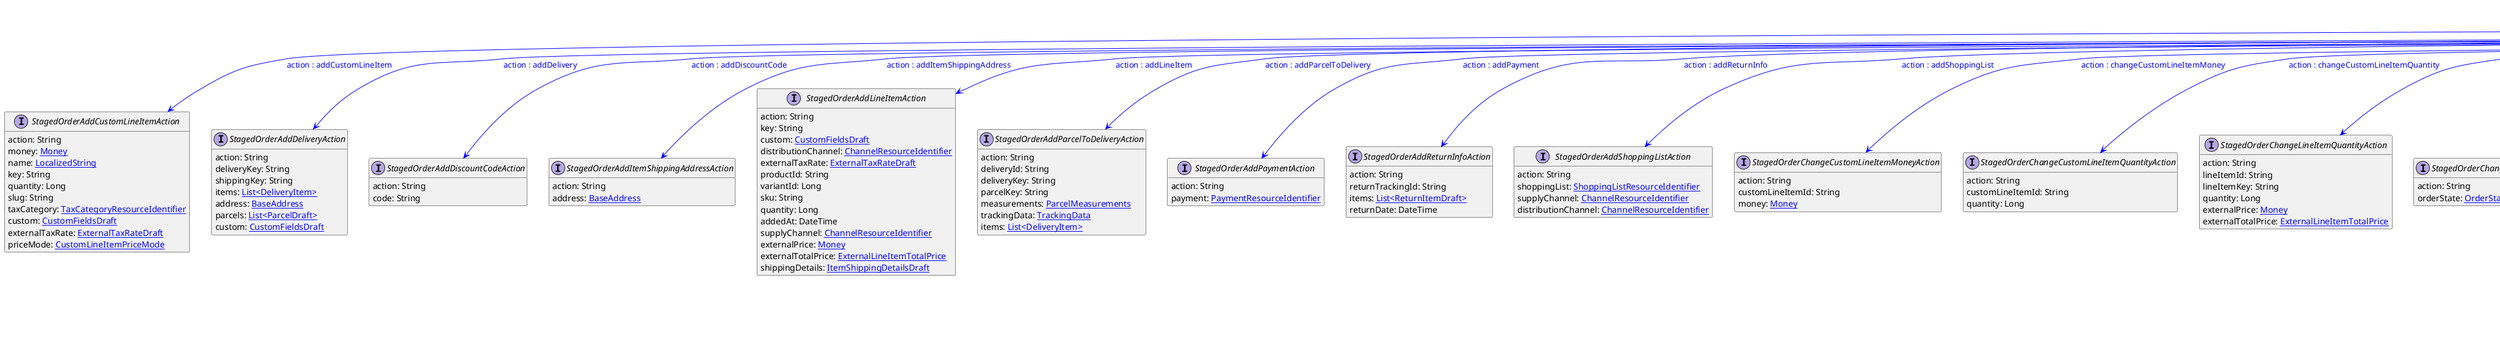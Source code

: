 @startuml

hide empty fields
hide empty methods
legend
|= |= line |
|<back:black>   </back>| inheritance |
|<back:green>   </back>| property reference |
|<back:blue>   </back>| discriminated class |
endlegend
interface StagedOrderUpdateAction [[StagedOrderUpdateAction.svg]]  {
    action: String
}


interface StagedOrderAddCustomLineItemAction [[StagedOrderAddCustomLineItemAction.svg]]  {
    action: String
    money: [[Money.svg Money]]
    name: [[LocalizedString.svg LocalizedString]]
    key: String
    quantity: Long
    slug: String
    taxCategory: [[TaxCategoryResourceIdentifier.svg TaxCategoryResourceIdentifier]]
    custom: [[CustomFieldsDraft.svg CustomFieldsDraft]]
    externalTaxRate: [[ExternalTaxRateDraft.svg ExternalTaxRateDraft]]
    priceMode: [[CustomLineItemPriceMode.svg CustomLineItemPriceMode]]
}
interface StagedOrderAddDeliveryAction [[StagedOrderAddDeliveryAction.svg]]  {
    action: String
    deliveryKey: String
    shippingKey: String
    items: [[DeliveryItem.svg List<DeliveryItem>]]
    address: [[BaseAddress.svg BaseAddress]]
    parcels: [[ParcelDraft.svg List<ParcelDraft>]]
    custom: [[CustomFieldsDraft.svg CustomFieldsDraft]]
}
interface StagedOrderAddDiscountCodeAction [[StagedOrderAddDiscountCodeAction.svg]]  {
    action: String
    code: String
}
interface StagedOrderAddItemShippingAddressAction [[StagedOrderAddItemShippingAddressAction.svg]]  {
    action: String
    address: [[BaseAddress.svg BaseAddress]]
}
interface StagedOrderAddLineItemAction [[StagedOrderAddLineItemAction.svg]]  {
    action: String
    key: String
    custom: [[CustomFieldsDraft.svg CustomFieldsDraft]]
    distributionChannel: [[ChannelResourceIdentifier.svg ChannelResourceIdentifier]]
    externalTaxRate: [[ExternalTaxRateDraft.svg ExternalTaxRateDraft]]
    productId: String
    variantId: Long
    sku: String
    quantity: Long
    addedAt: DateTime
    supplyChannel: [[ChannelResourceIdentifier.svg ChannelResourceIdentifier]]
    externalPrice: [[Money.svg Money]]
    externalTotalPrice: [[ExternalLineItemTotalPrice.svg ExternalLineItemTotalPrice]]
    shippingDetails: [[ItemShippingDetailsDraft.svg ItemShippingDetailsDraft]]
}
interface StagedOrderAddParcelToDeliveryAction [[StagedOrderAddParcelToDeliveryAction.svg]]  {
    action: String
    deliveryId: String
    deliveryKey: String
    parcelKey: String
    measurements: [[ParcelMeasurements.svg ParcelMeasurements]]
    trackingData: [[TrackingData.svg TrackingData]]
    items: [[DeliveryItem.svg List<DeliveryItem>]]
}
interface StagedOrderAddPaymentAction [[StagedOrderAddPaymentAction.svg]]  {
    action: String
    payment: [[PaymentResourceIdentifier.svg PaymentResourceIdentifier]]
}
interface StagedOrderAddReturnInfoAction [[StagedOrderAddReturnInfoAction.svg]]  {
    action: String
    returnTrackingId: String
    items: [[ReturnItemDraft.svg List<ReturnItemDraft>]]
    returnDate: DateTime
}
interface StagedOrderAddShoppingListAction [[StagedOrderAddShoppingListAction.svg]]  {
    action: String
    shoppingList: [[ShoppingListResourceIdentifier.svg ShoppingListResourceIdentifier]]
    supplyChannel: [[ChannelResourceIdentifier.svg ChannelResourceIdentifier]]
    distributionChannel: [[ChannelResourceIdentifier.svg ChannelResourceIdentifier]]
}
interface StagedOrderChangeCustomLineItemMoneyAction [[StagedOrderChangeCustomLineItemMoneyAction.svg]]  {
    action: String
    customLineItemId: String
    money: [[Money.svg Money]]
}
interface StagedOrderChangeCustomLineItemQuantityAction [[StagedOrderChangeCustomLineItemQuantityAction.svg]]  {
    action: String
    customLineItemId: String
    quantity: Long
}
interface StagedOrderChangeLineItemQuantityAction [[StagedOrderChangeLineItemQuantityAction.svg]]  {
    action: String
    lineItemId: String
    lineItemKey: String
    quantity: Long
    externalPrice: [[Money.svg Money]]
    externalTotalPrice: [[ExternalLineItemTotalPrice.svg ExternalLineItemTotalPrice]]
}
interface StagedOrderChangeOrderStateAction [[StagedOrderChangeOrderStateAction.svg]]  {
    action: String
    orderState: [[OrderState.svg OrderState]]
}
interface StagedOrderChangePaymentStateAction [[StagedOrderChangePaymentStateAction.svg]]  {
    action: String
    paymentState: [[PaymentState.svg PaymentState]]
}
interface StagedOrderChangeShipmentStateAction [[StagedOrderChangeShipmentStateAction.svg]]  {
    action: String
    shipmentState: [[ShipmentState.svg ShipmentState]]
}
interface StagedOrderChangeTaxCalculationModeAction [[StagedOrderChangeTaxCalculationModeAction.svg]]  {
    action: String
    taxCalculationMode: [[TaxCalculationMode.svg TaxCalculationMode]]
}
interface StagedOrderChangeTaxModeAction [[StagedOrderChangeTaxModeAction.svg]]  {
    action: String
    taxMode: [[TaxMode.svg TaxMode]]
}
interface StagedOrderChangeTaxRoundingModeAction [[StagedOrderChangeTaxRoundingModeAction.svg]]  {
    action: String
    taxRoundingMode: [[RoundingMode.svg RoundingMode]]
}
interface StagedOrderImportCustomLineItemStateAction [[StagedOrderImportCustomLineItemStateAction.svg]]  {
    action: String
    customLineItemId: String
    state: [[ItemState.svg List<ItemState>]]
}
interface StagedOrderImportLineItemStateAction [[StagedOrderImportLineItemStateAction.svg]]  {
    action: String
    lineItemId: String
    state: [[ItemState.svg List<ItemState>]]
}
interface StagedOrderRemoveCustomLineItemAction [[StagedOrderRemoveCustomLineItemAction.svg]]  {
    action: String
    customLineItemId: String
}
interface StagedOrderRemoveDeliveryAction [[StagedOrderRemoveDeliveryAction.svg]]  {
    action: String
    deliveryId: String
    deliveryKey: String
}
interface StagedOrderRemoveDiscountCodeAction [[StagedOrderRemoveDiscountCodeAction.svg]]  {
    action: String
    discountCode: [[DiscountCodeReference.svg DiscountCodeReference]]
}
interface StagedOrderRemoveItemShippingAddressAction [[StagedOrderRemoveItemShippingAddressAction.svg]]  {
    action: String
    addressKey: String
}
interface StagedOrderRemoveLineItemAction [[StagedOrderRemoveLineItemAction.svg]]  {
    action: String
    lineItemId: String
    lineItemKey: String
    quantity: Long
    externalPrice: [[Money.svg Money]]
    externalTotalPrice: [[ExternalLineItemTotalPrice.svg ExternalLineItemTotalPrice]]
    shippingDetailsToRemove: [[ItemShippingDetailsDraft.svg ItemShippingDetailsDraft]]
}
interface StagedOrderRemoveParcelFromDeliveryAction [[StagedOrderRemoveParcelFromDeliveryAction.svg]]  {
    action: String
    parcelId: String
    parcelKey: String
}
interface StagedOrderRemovePaymentAction [[StagedOrderRemovePaymentAction.svg]]  {
    action: String
    payment: [[PaymentResourceIdentifier.svg PaymentResourceIdentifier]]
}
interface StagedOrderSetBillingAddressAction [[StagedOrderSetBillingAddressAction.svg]]  {
    action: String
    address: [[BaseAddress.svg BaseAddress]]
}
interface StagedOrderSetBillingAddressCustomFieldAction [[StagedOrderSetBillingAddressCustomFieldAction.svg]]  {
    action: String
    name: String
    value: [[Object.svg Object]]
}
interface StagedOrderSetBillingAddressCustomTypeAction [[StagedOrderSetBillingAddressCustomTypeAction.svg]]  {
    action: String
    type: [[TypeResourceIdentifier.svg TypeResourceIdentifier]]
    fields: [[FieldContainer.svg FieldContainer]]
}
interface StagedOrderSetCountryAction [[StagedOrderSetCountryAction.svg]]  {
    action: String
    country: String
}
interface StagedOrderSetCustomFieldAction [[StagedOrderSetCustomFieldAction.svg]]  {
    action: String
    name: String
    value: [[Object.svg Object]]
}
interface StagedOrderSetCustomLineItemCustomFieldAction [[StagedOrderSetCustomLineItemCustomFieldAction.svg]]  {
    action: String
    customLineItemId: String
    name: String
    value: [[Object.svg Object]]
}
interface StagedOrderSetCustomLineItemCustomTypeAction [[StagedOrderSetCustomLineItemCustomTypeAction.svg]]  {
    action: String
    customLineItemId: String
    type: [[TypeResourceIdentifier.svg TypeResourceIdentifier]]
    fields: [[FieldContainer.svg FieldContainer]]
}
interface StagedOrderSetCustomLineItemShippingDetailsAction [[StagedOrderSetCustomLineItemShippingDetailsAction.svg]]  {
    action: String
    customLineItemId: String
    shippingDetails: [[ItemShippingDetailsDraft.svg ItemShippingDetailsDraft]]
}
interface StagedOrderSetCustomLineItemTaxAmountAction [[StagedOrderSetCustomLineItemTaxAmountAction.svg]]  {
    action: String
    customLineItemId: String
    externalTaxAmount: [[ExternalTaxAmountDraft.svg ExternalTaxAmountDraft]]
}
interface StagedOrderSetCustomLineItemTaxRateAction [[StagedOrderSetCustomLineItemTaxRateAction.svg]]  {
    action: String
    customLineItemId: String
    externalTaxRate: [[ExternalTaxRateDraft.svg ExternalTaxRateDraft]]
}
interface StagedOrderSetCustomShippingMethodAction [[StagedOrderSetCustomShippingMethodAction.svg]]  {
    action: String
    shippingMethodName: String
    shippingRate: [[ShippingRateDraft.svg ShippingRateDraft]]
    taxCategory: [[TaxCategoryResourceIdentifier.svg TaxCategoryResourceIdentifier]]
    externalTaxRate: [[ExternalTaxRateDraft.svg ExternalTaxRateDraft]]
}
interface StagedOrderSetCustomTypeAction [[StagedOrderSetCustomTypeAction.svg]]  {
    action: String
    type: [[TypeResourceIdentifier.svg TypeResourceIdentifier]]
    fields: [[FieldContainer.svg FieldContainer]]
}
interface StagedOrderSetCustomerEmailAction [[StagedOrderSetCustomerEmailAction.svg]]  {
    action: String
    email: String
}
interface StagedOrderSetCustomerGroupAction [[StagedOrderSetCustomerGroupAction.svg]]  {
    action: String
    customerGroup: [[CustomerGroupResourceIdentifier.svg CustomerGroupResourceIdentifier]]
}
interface StagedOrderSetCustomerIdAction [[StagedOrderSetCustomerIdAction.svg]]  {
    action: String
    customerId: String
}
interface StagedOrderSetDeliveryAddressAction [[StagedOrderSetDeliveryAddressAction.svg]]  {
    action: String
    deliveryId: String
    deliveryKey: String
    address: [[BaseAddress.svg BaseAddress]]
}
interface StagedOrderSetDeliveryAddressCustomFieldAction [[StagedOrderSetDeliveryAddressCustomFieldAction.svg]]  {
    action: String
    deliveryId: String
    deliveryKey: String
    name: String
    value: [[Object.svg Object]]
}
interface StagedOrderSetDeliveryAddressCustomTypeAction [[StagedOrderSetDeliveryAddressCustomTypeAction.svg]]  {
    action: String
    deliveryId: String
    deliveryKey: String
    type: [[TypeResourceIdentifier.svg TypeResourceIdentifier]]
    fields: [[FieldContainer.svg FieldContainer]]
}
interface StagedOrderSetDeliveryCustomFieldAction [[StagedOrderSetDeliveryCustomFieldAction.svg]]  {
    action: String
    deliveryId: String
    deliveryKey: String
    name: String
    value: [[Object.svg Object]]
}
interface StagedOrderSetDeliveryCustomTypeAction [[StagedOrderSetDeliveryCustomTypeAction.svg]]  {
    action: String
    deliveryId: String
    deliveryKey: String
    type: [[TypeResourceIdentifier.svg TypeResourceIdentifier]]
    fields: [[FieldContainer.svg FieldContainer]]
}
interface StagedOrderSetDeliveryItemsAction [[StagedOrderSetDeliveryItemsAction.svg]]  {
    action: String
    deliveryId: String
    deliveryKey: String
    items: [[DeliveryItem.svg List<DeliveryItem>]]
}
interface StagedOrderSetItemShippingAddressCustomFieldAction [[StagedOrderSetItemShippingAddressCustomFieldAction.svg]]  {
    action: String
    addressKey: String
    name: String
    value: [[Object.svg Object]]
}
interface StagedOrderSetItemShippingAddressCustomTypeAction [[StagedOrderSetItemShippingAddressCustomTypeAction.svg]]  {
    action: String
    addressKey: String
    type: [[TypeResourceIdentifier.svg TypeResourceIdentifier]]
    fields: [[FieldContainer.svg FieldContainer]]
}
interface StagedOrderSetLineItemCustomFieldAction [[StagedOrderSetLineItemCustomFieldAction.svg]]  {
    action: String
    lineItemId: String
    lineItemKey: String
    name: String
    value: [[Object.svg Object]]
}
interface StagedOrderSetLineItemCustomTypeAction [[StagedOrderSetLineItemCustomTypeAction.svg]]  {
    action: String
    lineItemId: String
    lineItemKey: String
    type: [[TypeResourceIdentifier.svg TypeResourceIdentifier]]
    fields: [[FieldContainer.svg FieldContainer]]
}
interface StagedOrderSetLineItemDistributionChannelAction [[StagedOrderSetLineItemDistributionChannelAction.svg]]  {
    action: String
    lineItemId: String
    lineItemKey: String
    distributionChannel: [[ChannelResourceIdentifier.svg ChannelResourceIdentifier]]
}
interface StagedOrderSetLineItemPriceAction [[StagedOrderSetLineItemPriceAction.svg]]  {
    action: String
    lineItemId: String
    lineItemKey: String
    externalPrice: [[Money.svg Money]]
}
interface StagedOrderSetLineItemShippingDetailsAction [[StagedOrderSetLineItemShippingDetailsAction.svg]]  {
    action: String
    lineItemId: String
    lineItemKey: String
    shippingDetails: [[ItemShippingDetailsDraft.svg ItemShippingDetailsDraft]]
}
interface StagedOrderSetLineItemTaxAmountAction [[StagedOrderSetLineItemTaxAmountAction.svg]]  {
    action: String
    lineItemId: String
    lineItemKey: String
    externalTaxAmount: [[ExternalTaxAmountDraft.svg ExternalTaxAmountDraft]]
    shippingKey: String
}
interface StagedOrderSetLineItemTaxRateAction [[StagedOrderSetLineItemTaxRateAction.svg]]  {
    action: String
    lineItemId: String
    lineItemKey: String
    externalTaxRate: [[ExternalTaxRateDraft.svg ExternalTaxRateDraft]]
    shippingKey: String
}
interface StagedOrderSetLineItemTotalPriceAction [[StagedOrderSetLineItemTotalPriceAction.svg]]  {
    action: String
    lineItemId: String
    lineItemKey: String
    externalTotalPrice: [[ExternalLineItemTotalPrice.svg ExternalLineItemTotalPrice]]
}
interface StagedOrderSetLocaleAction [[StagedOrderSetLocaleAction.svg]]  {
    action: String
    locale: String
}
interface StagedOrderSetOrderNumberAction [[StagedOrderSetOrderNumberAction.svg]]  {
    action: String
    orderNumber: String
}
interface StagedOrderSetOrderTotalTaxAction [[StagedOrderSetOrderTotalTaxAction.svg]]  {
    action: String
    externalTotalGross: [[Money.svg Money]]
    externalTaxPortions: [[TaxPortionDraft.svg List<TaxPortionDraft>]]
}
interface StagedOrderSetParcelCustomFieldAction [[StagedOrderSetParcelCustomFieldAction.svg]]  {
    action: String
    parcelId: String
    parcelKey: String
    name: String
    value: [[Object.svg Object]]
}
interface StagedOrderSetParcelCustomTypeAction [[StagedOrderSetParcelCustomTypeAction.svg]]  {
    action: String
    parcelId: String
    parcelKey: String
    type: [[TypeResourceIdentifier.svg TypeResourceIdentifier]]
    fields: [[FieldContainer.svg FieldContainer]]
}
interface StagedOrderSetParcelItemsAction [[StagedOrderSetParcelItemsAction.svg]]  {
    action: String
    parcelId: String
    parcelKey: String
    items: [[DeliveryItem.svg List<DeliveryItem>]]
}
interface StagedOrderSetParcelMeasurementsAction [[StagedOrderSetParcelMeasurementsAction.svg]]  {
    action: String
    parcelId: String
    parcelKey: String
    measurements: [[ParcelMeasurements.svg ParcelMeasurements]]
}
interface StagedOrderSetParcelTrackingDataAction [[StagedOrderSetParcelTrackingDataAction.svg]]  {
    action: String
    parcelId: String
    parcelKey: String
    trackingData: [[TrackingData.svg TrackingData]]
}
interface StagedOrderSetPurchaseOrderNumberAction [[StagedOrderSetPurchaseOrderNumberAction.svg]]  {
    action: String
    purchaseOrderNumber: String
}
interface StagedOrderSetReturnInfoAction [[StagedOrderSetReturnInfoAction.svg]]  {
    action: String
    items: [[ReturnInfoDraft.svg List<ReturnInfoDraft>]]
}
interface StagedOrderSetReturnItemCustomFieldAction [[StagedOrderSetReturnItemCustomFieldAction.svg]]  {
    action: String
    returnItemId: String
    name: String
    value: [[Object.svg Object]]
}
interface StagedOrderSetReturnItemCustomTypeAction [[StagedOrderSetReturnItemCustomTypeAction.svg]]  {
    action: String
    returnItemId: String
    type: [[TypeResourceIdentifier.svg TypeResourceIdentifier]]
    fields: [[FieldContainer.svg FieldContainer]]
}
interface StagedOrderSetReturnPaymentStateAction [[StagedOrderSetReturnPaymentStateAction.svg]]  {
    action: String
    returnItemId: String
    paymentState: [[ReturnPaymentState.svg ReturnPaymentState]]
}
interface StagedOrderSetReturnShipmentStateAction [[StagedOrderSetReturnShipmentStateAction.svg]]  {
    action: String
    returnItemId: String
    shipmentState: [[ReturnShipmentState.svg ReturnShipmentState]]
}
interface StagedOrderSetShippingAddressAction [[StagedOrderSetShippingAddressAction.svg]]  {
    action: String
    address: [[BaseAddress.svg BaseAddress]]
}
interface StagedOrderSetShippingAddressAndCustomShippingMethodAction [[StagedOrderSetShippingAddressAndCustomShippingMethodAction.svg]]  {
    action: String
    address: [[BaseAddress.svg BaseAddress]]
    shippingMethodName: String
    shippingRate: [[ShippingRateDraft.svg ShippingRateDraft]]
    taxCategory: [[TaxCategoryResourceIdentifier.svg TaxCategoryResourceIdentifier]]
    externalTaxRate: [[ExternalTaxRateDraft.svg ExternalTaxRateDraft]]
}
interface StagedOrderSetShippingAddressAndShippingMethodAction [[StagedOrderSetShippingAddressAndShippingMethodAction.svg]]  {
    action: String
    address: [[BaseAddress.svg BaseAddress]]
    shippingMethod: [[ShippingMethodResourceIdentifier.svg ShippingMethodResourceIdentifier]]
    externalTaxRate: [[ExternalTaxRateDraft.svg ExternalTaxRateDraft]]
}
interface StagedOrderSetShippingAddressCustomFieldAction [[StagedOrderSetShippingAddressCustomFieldAction.svg]]  {
    action: String
    name: String
    value: [[Object.svg Object]]
}
interface StagedOrderSetShippingAddressCustomTypeAction [[StagedOrderSetShippingAddressCustomTypeAction.svg]]  {
    action: String
    type: [[TypeResourceIdentifier.svg TypeResourceIdentifier]]
    fields: [[FieldContainer.svg FieldContainer]]
}
interface StagedOrderSetShippingMethodAction [[StagedOrderSetShippingMethodAction.svg]]  {
    action: String
    shippingMethod: [[ShippingMethodResourceIdentifier.svg ShippingMethodResourceIdentifier]]
    externalTaxRate: [[ExternalTaxRateDraft.svg ExternalTaxRateDraft]]
}
interface StagedOrderSetShippingMethodTaxAmountAction [[StagedOrderSetShippingMethodTaxAmountAction.svg]]  {
    action: String
    shippingKey: String
    externalTaxAmount: [[ExternalTaxAmountDraft.svg ExternalTaxAmountDraft]]
}
interface StagedOrderSetShippingMethodTaxRateAction [[StagedOrderSetShippingMethodTaxRateAction.svg]]  {
    action: String
    shippingKey: String
    externalTaxRate: [[ExternalTaxRateDraft.svg ExternalTaxRateDraft]]
}
interface StagedOrderSetShippingRateInputAction [[StagedOrderSetShippingRateInputAction.svg]]  {
    action: String
    shippingRateInput: [[ShippingRateInputDraft.svg ShippingRateInputDraft]]
}
interface StagedOrderTransitionCustomLineItemStateAction [[StagedOrderTransitionCustomLineItemStateAction.svg]]  {
    action: String
    customLineItemId: String
    quantity: Long
    fromState: [[StateResourceIdentifier.svg StateResourceIdentifier]]
    toState: [[StateResourceIdentifier.svg StateResourceIdentifier]]
    actualTransitionDate: DateTime
}
interface StagedOrderTransitionLineItemStateAction [[StagedOrderTransitionLineItemStateAction.svg]]  {
    action: String
    lineItemId: String
    quantity: Long
    fromState: [[StateResourceIdentifier.svg StateResourceIdentifier]]
    toState: [[StateResourceIdentifier.svg StateResourceIdentifier]]
    actualTransitionDate: DateTime
}
interface StagedOrderTransitionStateAction [[StagedOrderTransitionStateAction.svg]]  {
    action: String
    state: [[StateResourceIdentifier.svg StateResourceIdentifier]]
    force: Boolean
}
interface StagedOrderUpdateItemShippingAddressAction [[StagedOrderUpdateItemShippingAddressAction.svg]]  {
    action: String
    address: [[BaseAddress.svg BaseAddress]]
}
interface StagedOrderUpdateSyncInfoAction [[StagedOrderUpdateSyncInfoAction.svg]]  {
    action: String
    channel: [[ChannelResourceIdentifier.svg ChannelResourceIdentifier]]
    externalId: String
    syncedAt: DateTime
}
interface OrderEdit [[OrderEdit.svg]]  {
    id: String
    version: Long
    createdAt: DateTime
    lastModifiedAt: DateTime
    lastModifiedBy: [[LastModifiedBy.svg LastModifiedBy]]
    createdBy: [[CreatedBy.svg CreatedBy]]
    key: String
    resource: [[OrderReference.svg OrderReference]]
    stagedActions: [[StagedOrderUpdateAction.svg List<StagedOrderUpdateAction>]]
    custom: [[CustomFields.svg CustomFields]]
    result: [[OrderEditResult.svg OrderEditResult]]
    comment: String
}
interface OrderEditDraft [[OrderEditDraft.svg]]  {
    key: String
    resource: [[OrderReference.svg OrderReference]]
    stagedActions: [[StagedOrderUpdateAction.svg List<StagedOrderUpdateAction>]]
    custom: [[CustomFieldsDraft.svg CustomFieldsDraft]]
    comment: String
    dryRun: Boolean
}
interface OrderEditSetStagedActionsAction [[OrderEditSetStagedActionsAction.svg]]  {
    action: String
    stagedActions: [[StagedOrderUpdateAction.svg List<StagedOrderUpdateAction>]]
}
interface OrderEditAddStagedActionAction [[OrderEditAddStagedActionAction.svg]]  {
    action: String
    stagedAction: [[StagedOrderUpdateAction.svg StagedOrderUpdateAction]]
}
StagedOrderUpdateAction --> StagedOrderAddCustomLineItemAction #blue;text:blue : "action : addCustomLineItem"
StagedOrderUpdateAction --> StagedOrderAddDeliveryAction #blue;text:blue : "action : addDelivery"
StagedOrderUpdateAction --> StagedOrderAddDiscountCodeAction #blue;text:blue : "action : addDiscountCode"
StagedOrderUpdateAction --> StagedOrderAddItemShippingAddressAction #blue;text:blue : "action : addItemShippingAddress"
StagedOrderUpdateAction --> StagedOrderAddLineItemAction #blue;text:blue : "action : addLineItem"
StagedOrderUpdateAction --> StagedOrderAddParcelToDeliveryAction #blue;text:blue : "action : addParcelToDelivery"
StagedOrderUpdateAction --> StagedOrderAddPaymentAction #blue;text:blue : "action : addPayment"
StagedOrderUpdateAction --> StagedOrderAddReturnInfoAction #blue;text:blue : "action : addReturnInfo"
StagedOrderUpdateAction --> StagedOrderAddShoppingListAction #blue;text:blue : "action : addShoppingList"
StagedOrderUpdateAction --> StagedOrderChangeCustomLineItemMoneyAction #blue;text:blue : "action : changeCustomLineItemMoney"
StagedOrderUpdateAction --> StagedOrderChangeCustomLineItemQuantityAction #blue;text:blue : "action : changeCustomLineItemQuantity"
StagedOrderUpdateAction --> StagedOrderChangeLineItemQuantityAction #blue;text:blue : "action : changeLineItemQuantity"
StagedOrderUpdateAction --> StagedOrderChangeOrderStateAction #blue;text:blue : "action : changeOrderState"
StagedOrderUpdateAction --> StagedOrderChangePaymentStateAction #blue;text:blue : "action : changePaymentState"
StagedOrderUpdateAction --> StagedOrderChangeShipmentStateAction #blue;text:blue : "action : changeShipmentState"
StagedOrderUpdateAction --> StagedOrderChangeTaxCalculationModeAction #blue;text:blue : "action : changeTaxCalculationMode"
StagedOrderUpdateAction --> StagedOrderChangeTaxModeAction #blue;text:blue : "action : changeTaxMode"
StagedOrderUpdateAction --> StagedOrderChangeTaxRoundingModeAction #blue;text:blue : "action : changeTaxRoundingMode"
StagedOrderUpdateAction --> StagedOrderImportCustomLineItemStateAction #blue;text:blue : "action : importCustomLineItemState"
StagedOrderUpdateAction --> StagedOrderImportLineItemStateAction #blue;text:blue : "action : importLineItemState"
StagedOrderUpdateAction --> StagedOrderRemoveCustomLineItemAction #blue;text:blue : "action : removeCustomLineItem"
StagedOrderUpdateAction --> StagedOrderRemoveDeliveryAction #blue;text:blue : "action : removeDelivery"
StagedOrderUpdateAction --> StagedOrderRemoveDiscountCodeAction #blue;text:blue : "action : removeDiscountCode"
StagedOrderUpdateAction --> StagedOrderRemoveItemShippingAddressAction #blue;text:blue : "action : removeItemShippingAddress"
StagedOrderUpdateAction --> StagedOrderRemoveLineItemAction #blue;text:blue : "action : removeLineItem"
StagedOrderUpdateAction --> StagedOrderRemoveParcelFromDeliveryAction #blue;text:blue : "action : removeParcelFromDelivery"
StagedOrderUpdateAction --> StagedOrderRemovePaymentAction #blue;text:blue : "action : removePayment"
StagedOrderUpdateAction --> StagedOrderSetBillingAddressAction #blue;text:blue : "action : setBillingAddress"
StagedOrderUpdateAction --> StagedOrderSetBillingAddressCustomFieldAction #blue;text:blue : "action : setBillingAddressCustomField"
StagedOrderUpdateAction --> StagedOrderSetBillingAddressCustomTypeAction #blue;text:blue : "action : setBillingAddressCustomType"
StagedOrderUpdateAction --> StagedOrderSetCountryAction #blue;text:blue : "action : setCountry"
StagedOrderUpdateAction --> StagedOrderSetCustomFieldAction #blue;text:blue : "action : setCustomField"
StagedOrderUpdateAction --> StagedOrderSetCustomLineItemCustomFieldAction #blue;text:blue : "action : setCustomLineItemCustomField"
StagedOrderUpdateAction --> StagedOrderSetCustomLineItemCustomTypeAction #blue;text:blue : "action : setCustomLineItemCustomType"
StagedOrderUpdateAction --> StagedOrderSetCustomLineItemShippingDetailsAction #blue;text:blue : "action : setCustomLineItemShippingDetails"
StagedOrderUpdateAction --> StagedOrderSetCustomLineItemTaxAmountAction #blue;text:blue : "action : setCustomLineItemTaxAmount"
StagedOrderUpdateAction --> StagedOrderSetCustomLineItemTaxRateAction #blue;text:blue : "action : setCustomLineItemTaxRate"
StagedOrderUpdateAction --> StagedOrderSetCustomShippingMethodAction #blue;text:blue : "action : setCustomShippingMethod"
StagedOrderUpdateAction --> StagedOrderSetCustomTypeAction #blue;text:blue : "action : setCustomType"
StagedOrderUpdateAction --> StagedOrderSetCustomerEmailAction #blue;text:blue : "action : setCustomerEmail"
StagedOrderUpdateAction --> StagedOrderSetCustomerGroupAction #blue;text:blue : "action : setCustomerGroup"
StagedOrderUpdateAction --> StagedOrderSetCustomerIdAction #blue;text:blue : "action : setCustomerId"
StagedOrderUpdateAction --> StagedOrderSetDeliveryAddressAction #blue;text:blue : "action : setDeliveryAddress"
StagedOrderUpdateAction --> StagedOrderSetDeliveryAddressCustomFieldAction #blue;text:blue : "action : setDeliveryAddressCustomField"
StagedOrderUpdateAction --> StagedOrderSetDeliveryAddressCustomTypeAction #blue;text:blue : "action : setDeliveryAddressCustomType"
StagedOrderUpdateAction --> StagedOrderSetDeliveryCustomFieldAction #blue;text:blue : "action : setDeliveryCustomField"
StagedOrderUpdateAction --> StagedOrderSetDeliveryCustomTypeAction #blue;text:blue : "action : setDeliveryCustomType"
StagedOrderUpdateAction --> StagedOrderSetDeliveryItemsAction #blue;text:blue : "action : setDeliveryItems"
StagedOrderUpdateAction --> StagedOrderSetItemShippingAddressCustomFieldAction #blue;text:blue : "action : setItemShippingAddressCustomField"
StagedOrderUpdateAction --> StagedOrderSetItemShippingAddressCustomTypeAction #blue;text:blue : "action : setItemShippingAddressCustomType"
StagedOrderUpdateAction --> StagedOrderSetLineItemCustomFieldAction #blue;text:blue : "action : setLineItemCustomField"
StagedOrderUpdateAction --> StagedOrderSetLineItemCustomTypeAction #blue;text:blue : "action : setLineItemCustomType"
StagedOrderUpdateAction --> StagedOrderSetLineItemDistributionChannelAction #blue;text:blue : "action : setLineItemDistributionChannel"
StagedOrderUpdateAction --> StagedOrderSetLineItemPriceAction #blue;text:blue : "action : setLineItemPrice"
StagedOrderUpdateAction --> StagedOrderSetLineItemShippingDetailsAction #blue;text:blue : "action : setLineItemShippingDetails"
StagedOrderUpdateAction --> StagedOrderSetLineItemTaxAmountAction #blue;text:blue : "action : setLineItemTaxAmount"
StagedOrderUpdateAction --> StagedOrderSetLineItemTaxRateAction #blue;text:blue : "action : setLineItemTaxRate"
StagedOrderUpdateAction --> StagedOrderSetLineItemTotalPriceAction #blue;text:blue : "action : setLineItemTotalPrice"
StagedOrderUpdateAction --> StagedOrderSetLocaleAction #blue;text:blue : "action : setLocale"
StagedOrderUpdateAction --> StagedOrderSetOrderNumberAction #blue;text:blue : "action : setOrderNumber"
StagedOrderUpdateAction --> StagedOrderSetOrderTotalTaxAction #blue;text:blue : "action : setOrderTotalTax"
StagedOrderUpdateAction --> StagedOrderSetParcelCustomFieldAction #blue;text:blue : "action : setParcelCustomField"
StagedOrderUpdateAction --> StagedOrderSetParcelCustomTypeAction #blue;text:blue : "action : setParcelCustomType"
StagedOrderUpdateAction --> StagedOrderSetParcelItemsAction #blue;text:blue : "action : setParcelItems"
StagedOrderUpdateAction --> StagedOrderSetParcelMeasurementsAction #blue;text:blue : "action : setParcelMeasurements"
StagedOrderUpdateAction --> StagedOrderSetParcelTrackingDataAction #blue;text:blue : "action : setParcelTrackingData"
StagedOrderUpdateAction --> StagedOrderSetPurchaseOrderNumberAction #blue;text:blue : "action : setPurchaseOrderNumber"
StagedOrderUpdateAction --> StagedOrderSetReturnInfoAction #blue;text:blue : "action : setReturnInfo"
StagedOrderUpdateAction --> StagedOrderSetReturnItemCustomFieldAction #blue;text:blue : "action : setReturnItemCustomField"
StagedOrderUpdateAction --> StagedOrderSetReturnItemCustomTypeAction #blue;text:blue : "action : setReturnItemCustomType"
StagedOrderUpdateAction --> StagedOrderSetReturnPaymentStateAction #blue;text:blue : "action : setReturnPaymentState"
StagedOrderUpdateAction --> StagedOrderSetReturnShipmentStateAction #blue;text:blue : "action : setReturnShipmentState"
StagedOrderUpdateAction --> StagedOrderSetShippingAddressAction #blue;text:blue : "action : setShippingAddress"
StagedOrderUpdateAction --> StagedOrderSetShippingAddressAndCustomShippingMethodAction #blue;text:blue : "action : setShippingAddressAndCustomShippingMethod"
StagedOrderUpdateAction --> StagedOrderSetShippingAddressAndShippingMethodAction #blue;text:blue : "action : setShippingAddressAndShippingMethod"
StagedOrderUpdateAction --> StagedOrderSetShippingAddressCustomFieldAction #blue;text:blue : "action : setShippingAddressCustomField"
StagedOrderUpdateAction --> StagedOrderSetShippingAddressCustomTypeAction #blue;text:blue : "action : setShippingAddressCustomType"
StagedOrderUpdateAction --> StagedOrderSetShippingMethodAction #blue;text:blue : "action : setShippingMethod"
StagedOrderUpdateAction --> StagedOrderSetShippingMethodTaxAmountAction #blue;text:blue : "action : setShippingMethodTaxAmount"
StagedOrderUpdateAction --> StagedOrderSetShippingMethodTaxRateAction #blue;text:blue : "action : setShippingMethodTaxRate"
StagedOrderUpdateAction --> StagedOrderSetShippingRateInputAction #blue;text:blue : "action : setShippingRateInput"
StagedOrderUpdateAction --> StagedOrderTransitionCustomLineItemStateAction #blue;text:blue : "action : transitionCustomLineItemState"
StagedOrderUpdateAction --> StagedOrderTransitionLineItemStateAction #blue;text:blue : "action : transitionLineItemState"
StagedOrderUpdateAction --> StagedOrderTransitionStateAction #blue;text:blue : "action : transitionState"
StagedOrderUpdateAction --> StagedOrderUpdateItemShippingAddressAction #blue;text:blue : "action : updateItemShippingAddress"
StagedOrderUpdateAction --> StagedOrderUpdateSyncInfoAction #blue;text:blue : "action : updateSyncInfo"
StagedOrderUpdateAction --> OrderEdit #green;text:green : "stagedActions"
StagedOrderUpdateAction --> OrderEditDraft #green;text:green : "stagedActions"
StagedOrderUpdateAction --> OrderEditSetStagedActionsAction #green;text:green : "stagedActions"
StagedOrderUpdateAction --> OrderEditAddStagedActionAction #green;text:green : "stagedAction"
@enduml
